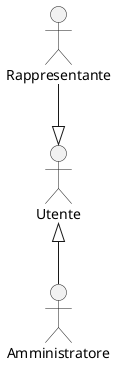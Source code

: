 @startuml

/' Attori '/
:Utente: as Utente
:Amministratore: as Amministratore
:Rappresentante: as Rappresentante

/' Casi d'Uso '/
/' Relazioni '/
Amministratore -up-|> Utente
Rappresentante -down-|> Utente

@enduml

